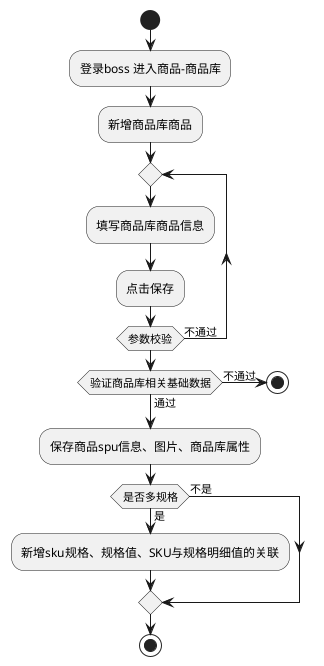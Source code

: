 '新增商品库 流程图
@startuml
start
:登录boss 进入商品-商品库;
:新增商品库商品;
repeat
:填写商品库商品信息;
:点击保存;
repeat while(参数校验) is (不通过)
if(验证商品库相关基础数据) then (不通过)
stop
else (通过)
endif
:保存商品spu信息、图片、商品库属性;
if(是否多规格) then (是)
:新增sku规格、规格值、SKU与规格明细值的关联;
else (不是)
endif
stop
@enduml

'新增商品库 时序图
@startuml
autonumber
actor react
react -> controller     :发起新增商品库请求
controller -> provider  :调用商品库新增\nstandardGoodsProvider.add
provider -> service     :调用商品库新增\nstandardGoodsService.add
service -> service      :验证商品库相关基础数据\nthis.checkBasic()
service -> repository   :依次调用保存商品库spu、图片、商品库属性\nstandardGoodsRepository.save\nstandardImageRepository.save\nstandardPropDetailRelRepository.save
database db
repository -> db        :调用保存方法
db --> repository       :返回保存的对象
repository --> service  :返回保存的对象
service -> repository   :如果是多规格依次调用方法保存规格、规格值\nstandardSpecRepository.save\nstandardSpecDetailRepository.save
repository -> db        :调用保存方法
db --> repository       :返回保存的对象
repository --> service  :返回保存的对象
service -> repository   :保存商品sku信息调用\nstandardSkuRepository.save
repository -> db        :调用保存方法
db --> repository       :返回保存的对象
repository --> service  :返回保存的对象
service -> repository   :如果是多规格调用方法保存SKU与规格明细值的关联\n standardSkuSpecDetailRelRepository.save
repository -> db        :调用保存方法
db --> repository       :返回保存的对象
repository --> service  :返回保存的对象
service --> provider    :返回新增商品库Id
provider --> controller :返回结果
controller --> react    :返回结果
@enduml

'新增商品库 类图
@startuml
class StandardController{
    -StandardGoodsProvider standardGoodsProvider
    +BaseResponse add(StandardGoodsAddRequest addRequest)
}
StandardController *-- StandardGoodsProvider
interface StandardGoodsProvider{
    +BaseResponse add(StandardGoodsAddRequest request)
}
StandardGoodsProvider ..|> StandardGoodsController
class StandardGoodsController {
    -StandardGoodsService standardGoodsService
    +BaseResponse add(StandardGoodsAddRequest request)
}
StandardGoodsController *- StandardGoodsService
class StandardGoodsService{
    -StandardGoodsRepository standardGoodsRepository
    -StandardImageRepository standardImageRepository
    -StandardPropDetailRelRepository standardPropDetailRelRepository
    -StandardSpecRepository standardSpecRepository
    -StandardSpecDetailRepository standardSpecDetailRepository
    -StandardSkuRepository standardSkuRepository
    -StandardSkuSpecDetailRelRepository standardSkuSpecDetailRelRepository
    +String add(StandardSaveRequest saveRequest)
}

'上面三个
StandardGoodsRepository --* StandardGoodsService
StandardImageRepository --* StandardGoodsService
StandardPropDetailRelRepository --* StandardGoodsService
'右边一个
StandardGoodsService *- StandardSpecRepository
'下面三个
StandardGoodsService *-- StandardSpecDetailRepository
StandardGoodsService *-- StandardSkuRepository
StandardGoodsService *-- StandardSkuSpecDetailRelRepository

interface StandardGoodsRepository{
    +<S extends T> S save(S entity)
}
interface StandardImageRepository{
    +<S extends T> S save(S entity)
}
interface StandardPropDetailRelRepository{
    +<S extends T> S save(S entity)
}
interface StandardSpecRepository{
    +<S extends T> S save(S entity)
}
interface StandardSpecDetailRepository{
    +<S extends T> S save(S entity)
}
interface StandardSkuRepository{
    +<S extends T> S save(S entity)
}
interface StandardSkuSpecDetailRelRepository{
    +<S extends T> S save(S entity)
}
@enduml